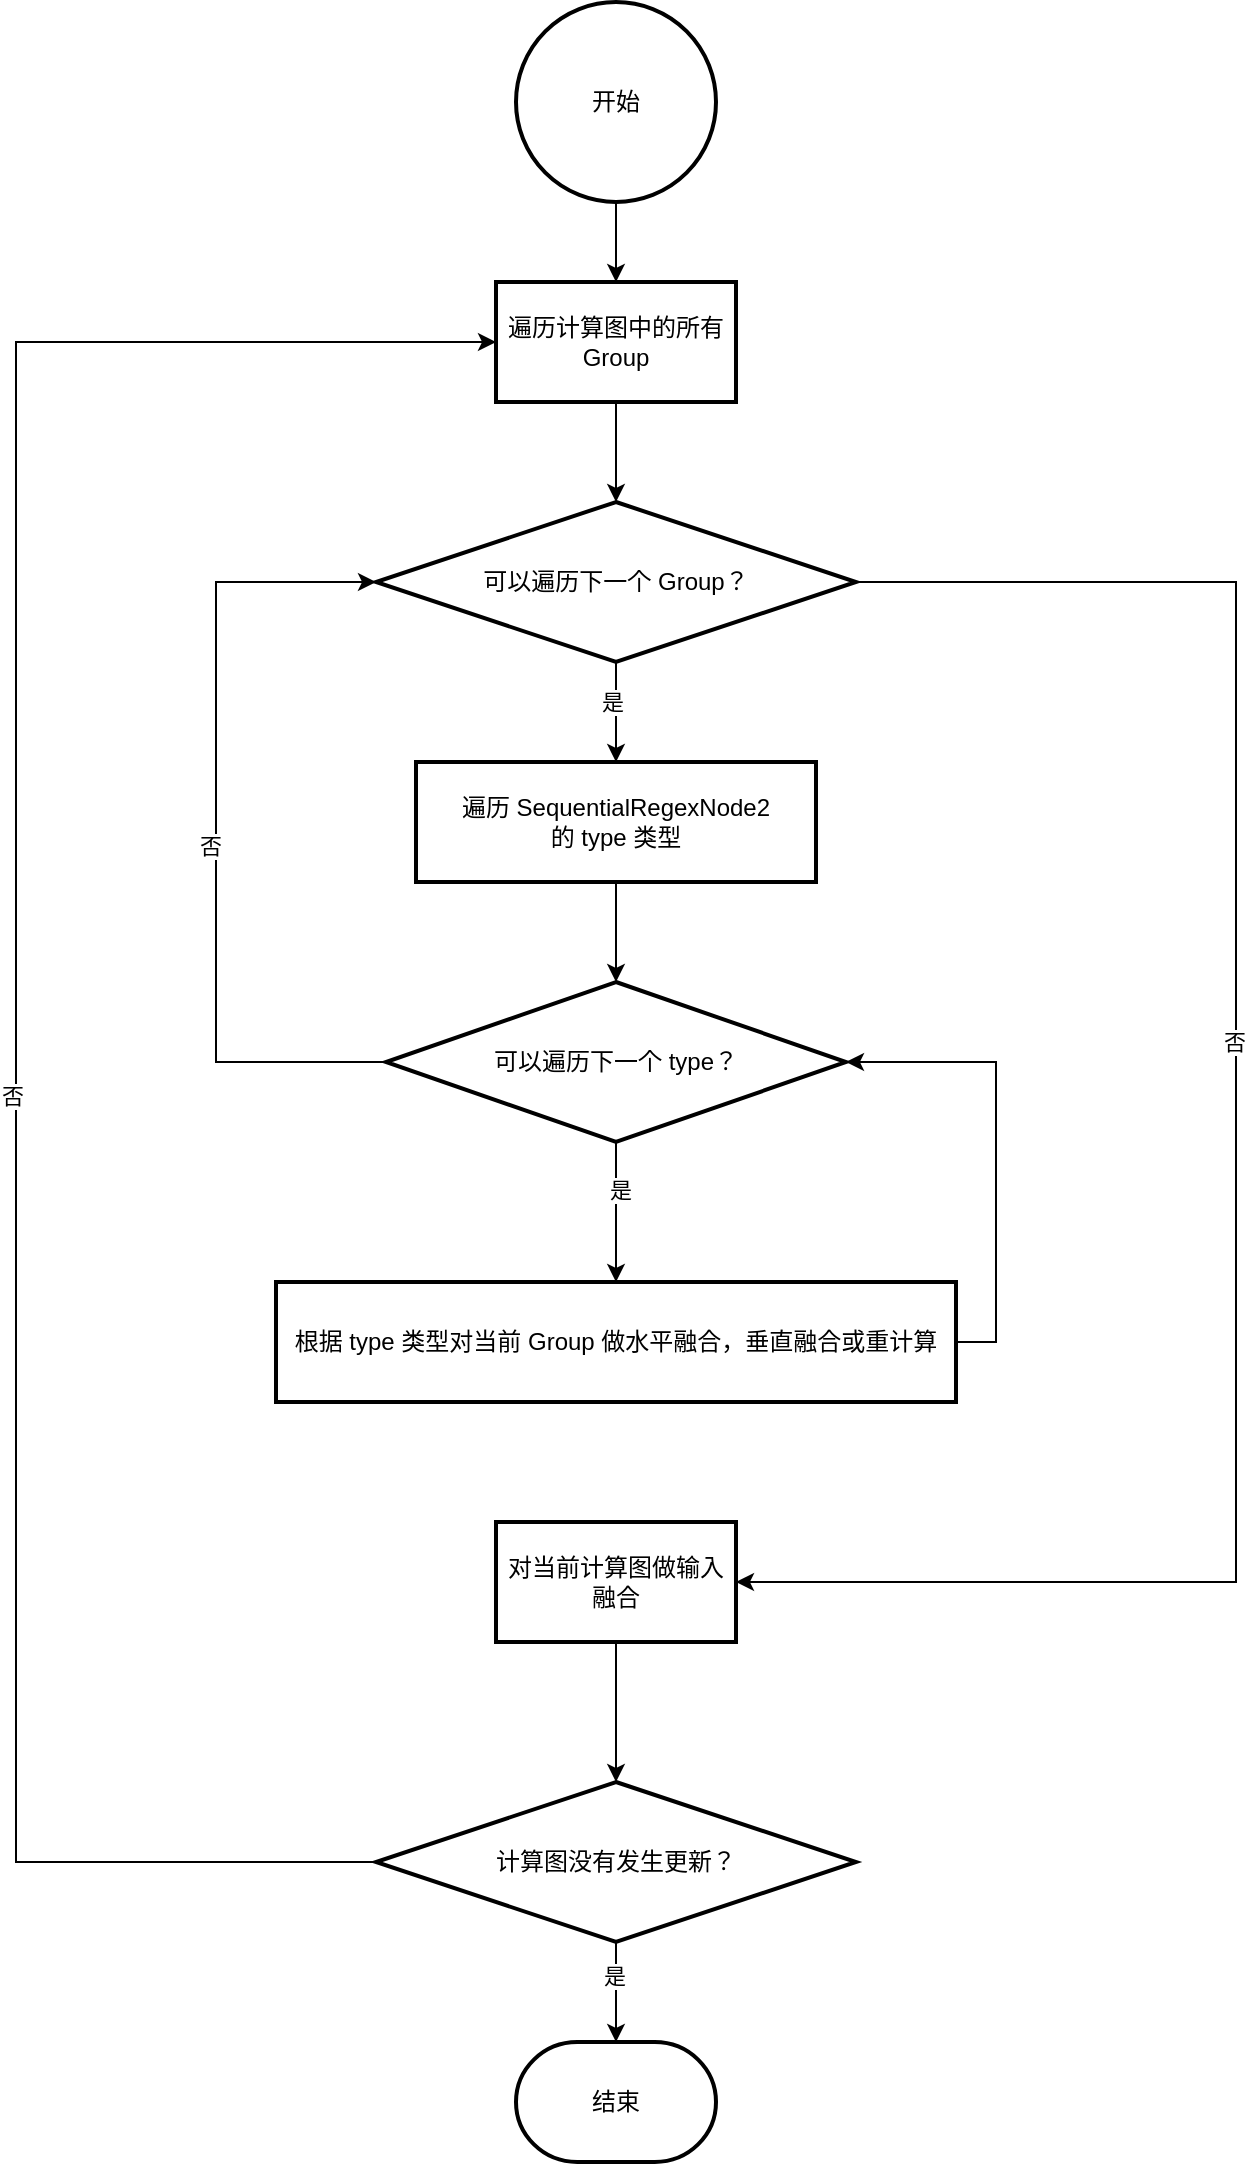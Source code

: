 <mxfile version="21.5.0" type="github">
  <diagram name="第 1 页" id="YnzpbLVSBEW2W_aMIhlS">
    <mxGraphModel dx="1912" dy="2196" grid="1" gridSize="10" guides="1" tooltips="1" connect="1" arrows="1" fold="1" page="1" pageScale="1" pageWidth="827" pageHeight="1169" math="0" shadow="0">
      <root>
        <mxCell id="0" />
        <mxCell id="1" parent="0" />
        <mxCell id="6Jdx5kLrER20dMgVWngY-77" style="edgeStyle=orthogonalEdgeStyle;rounded=0;orthogonalLoop=1;jettySize=auto;html=1;exitX=0.5;exitY=1;exitDx=0;exitDy=0;exitPerimeter=0;entryX=0.5;entryY=0;entryDx=0;entryDy=0;" edge="1" parent="1" source="6Jdx5kLrER20dMgVWngY-1" target="6Jdx5kLrER20dMgVWngY-75">
          <mxGeometry relative="1" as="geometry" />
        </mxCell>
        <mxCell id="6Jdx5kLrER20dMgVWngY-1" value="开始" style="strokeWidth=2;html=1;shape=mxgraph.flowchart.start_2;whiteSpace=wrap;" vertex="1" parent="1">
          <mxGeometry x="340" y="-140" width="100" height="100" as="geometry" />
        </mxCell>
        <mxCell id="6Jdx5kLrER20dMgVWngY-86" style="edgeStyle=orthogonalEdgeStyle;rounded=0;orthogonalLoop=1;jettySize=auto;html=1;exitX=0.5;exitY=1;exitDx=0;exitDy=0;entryX=0.5;entryY=0;entryDx=0;entryDy=0;" edge="1" parent="1" source="6Jdx5kLrER20dMgVWngY-15" target="6Jdx5kLrER20dMgVWngY-85">
          <mxGeometry relative="1" as="geometry" />
        </mxCell>
        <mxCell id="6Jdx5kLrER20dMgVWngY-87" value="是" style="edgeLabel;html=1;align=center;verticalAlign=middle;resizable=0;points=[];" vertex="1" connectable="0" parent="6Jdx5kLrER20dMgVWngY-86">
          <mxGeometry x="-0.173" y="-2" relative="1" as="geometry">
            <mxPoint y="-1" as="offset" />
          </mxGeometry>
        </mxCell>
        <mxCell id="6Jdx5kLrER20dMgVWngY-93" style="edgeStyle=orthogonalEdgeStyle;rounded=0;orthogonalLoop=1;jettySize=auto;html=1;exitX=1;exitY=0.5;exitDx=0;exitDy=0;entryX=1;entryY=0.5;entryDx=0;entryDy=0;" edge="1" parent="1" source="6Jdx5kLrER20dMgVWngY-15" target="6Jdx5kLrER20dMgVWngY-57">
          <mxGeometry relative="1" as="geometry">
            <Array as="points">
              <mxPoint x="700" y="150" />
              <mxPoint x="700" y="650" />
            </Array>
          </mxGeometry>
        </mxCell>
        <mxCell id="6Jdx5kLrER20dMgVWngY-94" value="否" style="edgeLabel;html=1;align=center;verticalAlign=middle;resizable=0;points=[];" vertex="1" connectable="0" parent="6Jdx5kLrER20dMgVWngY-93">
          <mxGeometry x="-0.106" y="-1" relative="1" as="geometry">
            <mxPoint as="offset" />
          </mxGeometry>
        </mxCell>
        <mxCell id="6Jdx5kLrER20dMgVWngY-15" value="可以遍历下一个 Group？" style="rhombus;whiteSpace=wrap;html=1;strokeWidth=2;" vertex="1" parent="1">
          <mxGeometry x="270" y="110" width="240" height="80" as="geometry" />
        </mxCell>
        <mxCell id="6Jdx5kLrER20dMgVWngY-27" value="" style="edgeStyle=orthogonalEdgeStyle;rounded=0;orthogonalLoop=1;jettySize=auto;html=1;entryX=0.5;entryY=0;entryDx=0;entryDy=0;" edge="1" parent="1" source="6Jdx5kLrER20dMgVWngY-20" target="6Jdx5kLrER20dMgVWngY-51">
          <mxGeometry relative="1" as="geometry">
            <mxPoint x="390" y="470" as="targetPoint" />
          </mxGeometry>
        </mxCell>
        <mxCell id="6Jdx5kLrER20dMgVWngY-92" value="是" style="edgeLabel;html=1;align=center;verticalAlign=middle;resizable=0;points=[];" vertex="1" connectable="0" parent="6Jdx5kLrER20dMgVWngY-27">
          <mxGeometry x="-0.295" y="2" relative="1" as="geometry">
            <mxPoint y="-1" as="offset" />
          </mxGeometry>
        </mxCell>
        <mxCell id="6Jdx5kLrER20dMgVWngY-83" style="edgeStyle=orthogonalEdgeStyle;rounded=0;orthogonalLoop=1;jettySize=auto;html=1;exitX=0;exitY=0.5;exitDx=0;exitDy=0;entryX=0;entryY=0.5;entryDx=0;entryDy=0;" edge="1" parent="1" source="6Jdx5kLrER20dMgVWngY-20" target="6Jdx5kLrER20dMgVWngY-15">
          <mxGeometry relative="1" as="geometry">
            <Array as="points">
              <mxPoint x="190" y="390" />
              <mxPoint x="190" y="150" />
            </Array>
          </mxGeometry>
        </mxCell>
        <mxCell id="6Jdx5kLrER20dMgVWngY-84" value="否" style="edgeLabel;html=1;align=center;verticalAlign=middle;resizable=0;points=[];" vertex="1" connectable="0" parent="6Jdx5kLrER20dMgVWngY-83">
          <mxGeometry x="-0.044" y="3" relative="1" as="geometry">
            <mxPoint as="offset" />
          </mxGeometry>
        </mxCell>
        <mxCell id="6Jdx5kLrER20dMgVWngY-20" value="可以遍历下一个 type？" style="rhombus;whiteSpace=wrap;html=1;strokeWidth=2;" vertex="1" parent="1">
          <mxGeometry x="275" y="350" width="230" height="80" as="geometry" />
        </mxCell>
        <mxCell id="6Jdx5kLrER20dMgVWngY-91" style="edgeStyle=orthogonalEdgeStyle;rounded=0;orthogonalLoop=1;jettySize=auto;html=1;exitX=1;exitY=0.5;exitDx=0;exitDy=0;entryX=1;entryY=0.5;entryDx=0;entryDy=0;" edge="1" parent="1" source="6Jdx5kLrER20dMgVWngY-51" target="6Jdx5kLrER20dMgVWngY-20">
          <mxGeometry relative="1" as="geometry" />
        </mxCell>
        <mxCell id="6Jdx5kLrER20dMgVWngY-51" value="根据 type 类型对当前 Group 做水平融合，垂直融合或重计算" style="whiteSpace=wrap;html=1;strokeWidth=2;" vertex="1" parent="1">
          <mxGeometry x="220" y="500" width="340" height="60" as="geometry" />
        </mxCell>
        <mxCell id="6Jdx5kLrER20dMgVWngY-71" value="" style="edgeStyle=orthogonalEdgeStyle;rounded=0;orthogonalLoop=1;jettySize=auto;html=1;" edge="1" parent="1" source="6Jdx5kLrER20dMgVWngY-57" target="6Jdx5kLrER20dMgVWngY-70">
          <mxGeometry relative="1" as="geometry" />
        </mxCell>
        <mxCell id="6Jdx5kLrER20dMgVWngY-57" value="对当前计算图做输入融合" style="whiteSpace=wrap;html=1;strokeWidth=2;" vertex="1" parent="1">
          <mxGeometry x="330" y="620" width="120" height="60" as="geometry" />
        </mxCell>
        <mxCell id="6Jdx5kLrER20dMgVWngY-73" style="edgeStyle=orthogonalEdgeStyle;rounded=0;orthogonalLoop=1;jettySize=auto;html=1;exitX=0.5;exitY=1;exitDx=0;exitDy=0;entryX=0.5;entryY=0;entryDx=0;entryDy=0;entryPerimeter=0;" edge="1" parent="1" source="6Jdx5kLrER20dMgVWngY-70" target="6Jdx5kLrER20dMgVWngY-72">
          <mxGeometry relative="1" as="geometry" />
        </mxCell>
        <mxCell id="6Jdx5kLrER20dMgVWngY-74" value="是" style="edgeLabel;html=1;align=center;verticalAlign=middle;resizable=0;points=[];" vertex="1" connectable="0" parent="6Jdx5kLrER20dMgVWngY-73">
          <mxGeometry x="-0.347" y="-1" relative="1" as="geometry">
            <mxPoint as="offset" />
          </mxGeometry>
        </mxCell>
        <mxCell id="6Jdx5kLrER20dMgVWngY-95" style="edgeStyle=orthogonalEdgeStyle;rounded=0;orthogonalLoop=1;jettySize=auto;html=1;exitX=0;exitY=0.5;exitDx=0;exitDy=0;entryX=0;entryY=0.5;entryDx=0;entryDy=0;" edge="1" parent="1" source="6Jdx5kLrER20dMgVWngY-70" target="6Jdx5kLrER20dMgVWngY-75">
          <mxGeometry relative="1" as="geometry">
            <Array as="points">
              <mxPoint x="90" y="790" />
              <mxPoint x="90" y="30" />
            </Array>
          </mxGeometry>
        </mxCell>
        <mxCell id="6Jdx5kLrER20dMgVWngY-96" value="否" style="edgeLabel;html=1;align=center;verticalAlign=middle;resizable=0;points=[];" vertex="1" connectable="0" parent="6Jdx5kLrER20dMgVWngY-95">
          <mxGeometry x="-0.043" y="2" relative="1" as="geometry">
            <mxPoint y="1" as="offset" />
          </mxGeometry>
        </mxCell>
        <mxCell id="6Jdx5kLrER20dMgVWngY-70" value="计算图没有发生更新？" style="rhombus;whiteSpace=wrap;html=1;strokeWidth=2;" vertex="1" parent="1">
          <mxGeometry x="270" y="750" width="240" height="80" as="geometry" />
        </mxCell>
        <mxCell id="6Jdx5kLrER20dMgVWngY-72" value="结束" style="strokeWidth=2;html=1;shape=mxgraph.flowchart.terminator;whiteSpace=wrap;" vertex="1" parent="1">
          <mxGeometry x="340" y="880" width="100" height="60" as="geometry" />
        </mxCell>
        <mxCell id="6Jdx5kLrER20dMgVWngY-78" style="edgeStyle=orthogonalEdgeStyle;rounded=0;orthogonalLoop=1;jettySize=auto;html=1;exitX=0.5;exitY=1;exitDx=0;exitDy=0;entryX=0.5;entryY=0;entryDx=0;entryDy=0;" edge="1" parent="1" source="6Jdx5kLrER20dMgVWngY-75" target="6Jdx5kLrER20dMgVWngY-15">
          <mxGeometry relative="1" as="geometry" />
        </mxCell>
        <mxCell id="6Jdx5kLrER20dMgVWngY-75" value="遍历计算图中的所有 Group" style="whiteSpace=wrap;html=1;strokeWidth=2;" vertex="1" parent="1">
          <mxGeometry x="330" width="120" height="60" as="geometry" />
        </mxCell>
        <mxCell id="6Jdx5kLrER20dMgVWngY-88" style="edgeStyle=orthogonalEdgeStyle;rounded=0;orthogonalLoop=1;jettySize=auto;html=1;exitX=0.5;exitY=1;exitDx=0;exitDy=0;entryX=0.5;entryY=0;entryDx=0;entryDy=0;" edge="1" parent="1" source="6Jdx5kLrER20dMgVWngY-85" target="6Jdx5kLrER20dMgVWngY-20">
          <mxGeometry relative="1" as="geometry" />
        </mxCell>
        <mxCell id="6Jdx5kLrER20dMgVWngY-85" value="遍历 SequentialRegexNode2&lt;br style=&quot;border-color: var(--border-color);&quot;&gt;的 type 类型" style="whiteSpace=wrap;html=1;strokeWidth=2;" vertex="1" parent="1">
          <mxGeometry x="290" y="240" width="200" height="60" as="geometry" />
        </mxCell>
      </root>
    </mxGraphModel>
  </diagram>
</mxfile>
